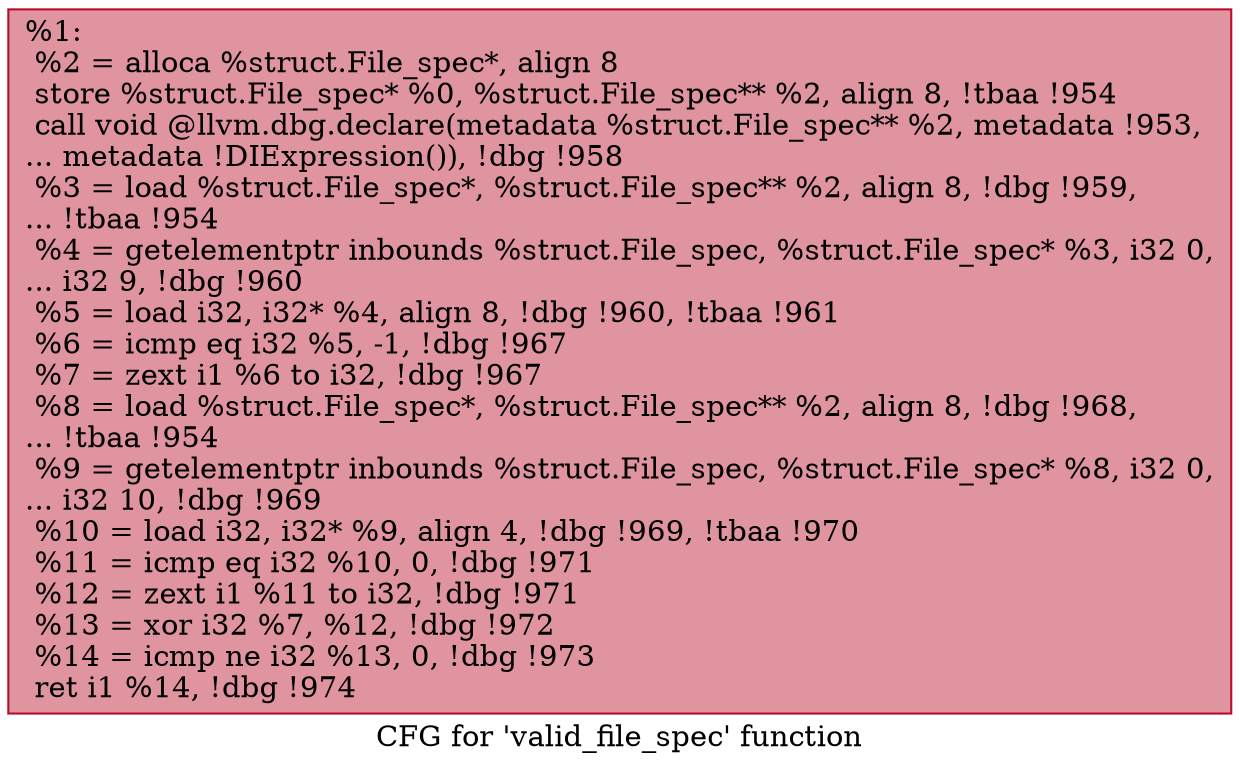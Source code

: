 digraph "CFG for 'valid_file_spec' function" {
	label="CFG for 'valid_file_spec' function";

	Node0x10bf860 [shape=record,color="#b70d28ff", style=filled, fillcolor="#b70d2870",label="{%1:\l  %2 = alloca %struct.File_spec*, align 8\l  store %struct.File_spec* %0, %struct.File_spec** %2, align 8, !tbaa !954\l  call void @llvm.dbg.declare(metadata %struct.File_spec** %2, metadata !953,\l... metadata !DIExpression()), !dbg !958\l  %3 = load %struct.File_spec*, %struct.File_spec** %2, align 8, !dbg !959,\l... !tbaa !954\l  %4 = getelementptr inbounds %struct.File_spec, %struct.File_spec* %3, i32 0,\l... i32 9, !dbg !960\l  %5 = load i32, i32* %4, align 8, !dbg !960, !tbaa !961\l  %6 = icmp eq i32 %5, -1, !dbg !967\l  %7 = zext i1 %6 to i32, !dbg !967\l  %8 = load %struct.File_spec*, %struct.File_spec** %2, align 8, !dbg !968,\l... !tbaa !954\l  %9 = getelementptr inbounds %struct.File_spec, %struct.File_spec* %8, i32 0,\l... i32 10, !dbg !969\l  %10 = load i32, i32* %9, align 4, !dbg !969, !tbaa !970\l  %11 = icmp eq i32 %10, 0, !dbg !971\l  %12 = zext i1 %11 to i32, !dbg !971\l  %13 = xor i32 %7, %12, !dbg !972\l  %14 = icmp ne i32 %13, 0, !dbg !973\l  ret i1 %14, !dbg !974\l}"];
}
